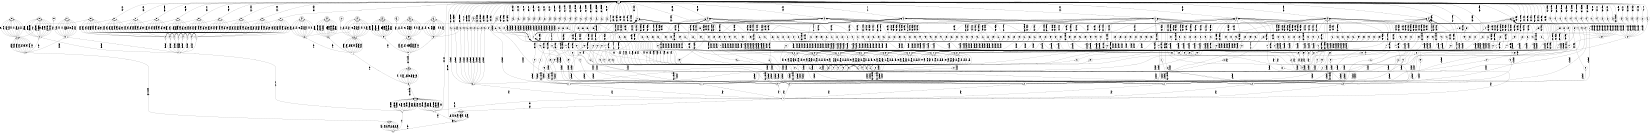digraph FST {
rankdir = LR;
size = "8.5,11";
label = "";
center = 1;
orientation = Landscape;
ranksep = "0.4";
nodesep = "0.25";
0 [label = "0", shape = circle, style = bold, fontsize = 14]
	0 -> 1 [label = "1:<eps>", fontsize = 14];
	0 -> 2 [label = "2:two", fontsize = 14];
	0 -> 2 [label = "3:three", fontsize = 14];
	0 -> 2 [label = "4:four", fontsize = 14];
	0 -> 2 [label = "5:five", fontsize = 14];
	0 -> 2 [label = "6:six", fontsize = 14];
	0 -> 2 [label = "7:seven", fontsize = 14];
	0 -> 2 [label = "8:eight", fontsize = 14];
	0 -> 2 [label = "9:nine", fontsize = 14];
	0 -> 3 [label = "0:<eps>", fontsize = 14];
1 [label = "1", shape = circle, style = solid, fontsize = 14]
	1 -> 4 [label = "<eps>:one", fontsize = 14];
	1 -> 5 [label = "1:eleven", fontsize = 14];
	1 -> 5 [label = "2:twelve", fontsize = 14];
	1 -> 5 [label = "3:thirteen", fontsize = 14];
	1 -> 5 [label = "4:fourteen", fontsize = 14];
	1 -> 5 [label = "5:fifteen", fontsize = 14];
	1 -> 5 [label = "6:sixteen", fontsize = 14];
	1 -> 5 [label = "7:seventeen", fontsize = 14];
	1 -> 5 [label = "8:eighteen", fontsize = 14];
	1 -> 5 [label = "9:nineteen", fontsize = 14];
	1 -> 5 [label = "0:ten", fontsize = 14];
2 [label = "2", shape = circle, style = solid, fontsize = 14]
	2 -> 6 [label = "<eps>:hundred", fontsize = 14];
3 [label = "3", shape = circle, style = solid, fontsize = 14]
	3 -> 7 [label = "1:<eps>", fontsize = 14];
	3 -> 8 [label = "2:two", fontsize = 14];
	3 -> 8 [label = "3:three", fontsize = 14];
	3 -> 8 [label = "4:four", fontsize = 14];
	3 -> 8 [label = "5:five", fontsize = 14];
	3 -> 8 [label = "6:six", fontsize = 14];
	3 -> 8 [label = "7:seven", fontsize = 14];
	3 -> 8 [label = "8:eight", fontsize = 14];
	3 -> 8 [label = "9:nine", fontsize = 14];
	3 -> 3 [label = "0:<eps>", fontsize = 14];
	3 -> 9 [label = "<eps>:zero", fontsize = 14];
4 [label = "4", shape = circle, style = solid, fontsize = 14]
	4 -> 10 [label = "1:hundred", fontsize = 14];
	4 -> 11 [label = "2:hundred", fontsize = 14];
	4 -> 12 [label = "3:hundred", fontsize = 14];
	4 -> 13 [label = "4:hundred", fontsize = 14];
	4 -> 14 [label = "5:hundred", fontsize = 14];
	4 -> 15 [label = "6:hundred", fontsize = 14];
	4 -> 16 [label = "7:hundred", fontsize = 14];
	4 -> 17 [label = "8:hundred", fontsize = 14];
	4 -> 18 [label = "9:hundred", fontsize = 14];
	4 -> 19 [label = "0:hundred", fontsize = 14];
5 [label = "5", shape = doublecircle, style = solid, fontsize = 14]
	5 -> 20 [label = "<eps>:thousand", fontsize = 14];
6 [label = "6", shape = circle, style = solid, fontsize = 14]
	6 -> 10 [label = "1:<eps>", fontsize = 14];
	6 -> 21 [label = "2:twenty", fontsize = 14];
	6 -> 21 [label = "3:thirty", fontsize = 14];
	6 -> 21 [label = "4:forty", fontsize = 14];
	6 -> 21 [label = "5:fifty", fontsize = 14];
	6 -> 21 [label = "6:sixty", fontsize = 14];
	6 -> 21 [label = "7:seventy", fontsize = 14];
	6 -> 21 [label = "8:eighty", fontsize = 14];
	6 -> 21 [label = "9:ninety", fontsize = 14];
	6 -> 19 [label = "0:<eps>", fontsize = 14];
7 [label = "7", shape = circle, style = solid, fontsize = 14]
	7 -> 22 [label = "<eps>:one", fontsize = 14];
	7 -> 5 [label = "1:eleven", fontsize = 14];
	7 -> 5 [label = "2:twelve", fontsize = 14];
	7 -> 5 [label = "3:thirteen", fontsize = 14];
	7 -> 5 [label = "4:fourteen", fontsize = 14];
	7 -> 5 [label = "5:fifteen", fontsize = 14];
	7 -> 5 [label = "6:sixteen", fontsize = 14];
	7 -> 5 [label = "7:seventeen", fontsize = 14];
	7 -> 5 [label = "8:eighteen", fontsize = 14];
	7 -> 5 [label = "9:nineteen", fontsize = 14];
	7 -> 5 [label = "0:ten", fontsize = 14];
	7 -> 9 [label = "<eps>:one", fontsize = 14];
8 [label = "8", shape = doublecircle, style = solid, fontsize = 14]
	8 -> 22 [label = "<eps>:<eps>", fontsize = 14];
9 [label = "9", shape = doublecircle, style = solid, fontsize = 14]
10 [label = "10", shape = circle, style = solid, fontsize = 14]
	10 -> 23 [label = "1:eleven", fontsize = 14];
	10 -> 23 [label = "2:twelve", fontsize = 14];
	10 -> 23 [label = "3:thirteen", fontsize = 14];
	10 -> 23 [label = "4:fourteen", fontsize = 14];
	10 -> 23 [label = "5:fifteen", fontsize = 14];
	10 -> 23 [label = "6:sixteen", fontsize = 14];
	10 -> 23 [label = "7:seventeen", fontsize = 14];
	10 -> 23 [label = "8:eighteen", fontsize = 14];
	10 -> 23 [label = "9:nineteen", fontsize = 14];
	10 -> 23 [label = "0:ten", fontsize = 14];
11 [label = "11", shape = circle, style = solid, fontsize = 14]
	11 -> 24 [label = "1:twenty", fontsize = 14];
	11 -> 25 [label = "2:twenty", fontsize = 14];
	11 -> 26 [label = "3:twenty", fontsize = 14];
	11 -> 27 [label = "4:twenty", fontsize = 14];
	11 -> 28 [label = "5:twenty", fontsize = 14];
	11 -> 29 [label = "6:twenty", fontsize = 14];
	11 -> 30 [label = "7:twenty", fontsize = 14];
	11 -> 31 [label = "8:twenty", fontsize = 14];
	11 -> 32 [label = "9:twenty", fontsize = 14];
	11 -> 33 [label = "0:twenty", fontsize = 14];
12 [label = "12", shape = circle, style = solid, fontsize = 14]
	12 -> 24 [label = "1:thirty", fontsize = 14];
	12 -> 25 [label = "2:thirty", fontsize = 14];
	12 -> 26 [label = "3:thirty", fontsize = 14];
	12 -> 27 [label = "4:thirty", fontsize = 14];
	12 -> 28 [label = "5:thirty", fontsize = 14];
	12 -> 29 [label = "6:thirty", fontsize = 14];
	12 -> 30 [label = "7:thirty", fontsize = 14];
	12 -> 31 [label = "8:thirty", fontsize = 14];
	12 -> 32 [label = "9:thirty", fontsize = 14];
	12 -> 33 [label = "0:thirty", fontsize = 14];
13 [label = "13", shape = circle, style = solid, fontsize = 14]
	13 -> 24 [label = "1:forty", fontsize = 14];
	13 -> 25 [label = "2:forty", fontsize = 14];
	13 -> 26 [label = "3:forty", fontsize = 14];
	13 -> 27 [label = "4:forty", fontsize = 14];
	13 -> 28 [label = "5:forty", fontsize = 14];
	13 -> 29 [label = "6:forty", fontsize = 14];
	13 -> 30 [label = "7:forty", fontsize = 14];
	13 -> 31 [label = "8:forty", fontsize = 14];
	13 -> 32 [label = "9:forty", fontsize = 14];
	13 -> 33 [label = "0:forty", fontsize = 14];
14 [label = "14", shape = circle, style = solid, fontsize = 14]
	14 -> 24 [label = "1:fifty", fontsize = 14];
	14 -> 25 [label = "2:fifty", fontsize = 14];
	14 -> 26 [label = "3:fifty", fontsize = 14];
	14 -> 27 [label = "4:fifty", fontsize = 14];
	14 -> 28 [label = "5:fifty", fontsize = 14];
	14 -> 29 [label = "6:fifty", fontsize = 14];
	14 -> 30 [label = "7:fifty", fontsize = 14];
	14 -> 31 [label = "8:fifty", fontsize = 14];
	14 -> 32 [label = "9:fifty", fontsize = 14];
	14 -> 33 [label = "0:fifty", fontsize = 14];
15 [label = "15", shape = circle, style = solid, fontsize = 14]
	15 -> 24 [label = "1:sixty", fontsize = 14];
	15 -> 25 [label = "2:sixty", fontsize = 14];
	15 -> 26 [label = "3:sixty", fontsize = 14];
	15 -> 27 [label = "4:sixty", fontsize = 14];
	15 -> 28 [label = "5:sixty", fontsize = 14];
	15 -> 29 [label = "6:sixty", fontsize = 14];
	15 -> 30 [label = "7:sixty", fontsize = 14];
	15 -> 31 [label = "8:sixty", fontsize = 14];
	15 -> 32 [label = "9:sixty", fontsize = 14];
	15 -> 33 [label = "0:sixty", fontsize = 14];
16 [label = "16", shape = circle, style = solid, fontsize = 14]
	16 -> 24 [label = "1:seventy", fontsize = 14];
	16 -> 25 [label = "2:seventy", fontsize = 14];
	16 -> 26 [label = "3:seventy", fontsize = 14];
	16 -> 27 [label = "4:seventy", fontsize = 14];
	16 -> 28 [label = "5:seventy", fontsize = 14];
	16 -> 29 [label = "6:seventy", fontsize = 14];
	16 -> 30 [label = "7:seventy", fontsize = 14];
	16 -> 31 [label = "8:seventy", fontsize = 14];
	16 -> 32 [label = "9:seventy", fontsize = 14];
	16 -> 33 [label = "0:seventy", fontsize = 14];
17 [label = "17", shape = circle, style = solid, fontsize = 14]
	17 -> 24 [label = "1:eighty", fontsize = 14];
	17 -> 25 [label = "2:eighty", fontsize = 14];
	17 -> 26 [label = "3:eighty", fontsize = 14];
	17 -> 27 [label = "4:eighty", fontsize = 14];
	17 -> 28 [label = "5:eighty", fontsize = 14];
	17 -> 29 [label = "6:eighty", fontsize = 14];
	17 -> 30 [label = "7:eighty", fontsize = 14];
	17 -> 31 [label = "8:eighty", fontsize = 14];
	17 -> 32 [label = "9:eighty", fontsize = 14];
	17 -> 33 [label = "0:eighty", fontsize = 14];
18 [label = "18", shape = circle, style = solid, fontsize = 14]
	18 -> 24 [label = "1:ninety", fontsize = 14];
	18 -> 25 [label = "2:ninety", fontsize = 14];
	18 -> 26 [label = "3:ninety", fontsize = 14];
	18 -> 27 [label = "4:ninety", fontsize = 14];
	18 -> 28 [label = "5:ninety", fontsize = 14];
	18 -> 29 [label = "6:ninety", fontsize = 14];
	18 -> 30 [label = "7:ninety", fontsize = 14];
	18 -> 31 [label = "8:ninety", fontsize = 14];
	18 -> 32 [label = "9:ninety", fontsize = 14];
	18 -> 33 [label = "0:ninety", fontsize = 14];
19 [label = "19", shape = circle, style = solid, fontsize = 14]
	19 -> 34 [label = "1:one", fontsize = 14];
	19 -> 34 [label = "2:two", fontsize = 14];
	19 -> 34 [label = "3:three", fontsize = 14];
	19 -> 34 [label = "4:four", fontsize = 14];
	19 -> 34 [label = "5:five", fontsize = 14];
	19 -> 34 [label = "6:six", fontsize = 14];
	19 -> 34 [label = "7:seven", fontsize = 14];
	19 -> 34 [label = "8:eight", fontsize = 14];
	19 -> 34 [label = "9:nine", fontsize = 14];
	19 -> 35 [label = "0:<eps>", fontsize = 14];
20 [label = "20", shape = circle, style = solid, fontsize = 14]
	20 -> 36 [label = "1:one", fontsize = 14];
	20 -> 36 [label = "2:two", fontsize = 14];
	20 -> 36 [label = "3:three", fontsize = 14];
	20 -> 36 [label = "4:four", fontsize = 14];
	20 -> 36 [label = "5:five", fontsize = 14];
	20 -> 36 [label = "6:six", fontsize = 14];
	20 -> 36 [label = "7:seven", fontsize = 14];
	20 -> 36 [label = "8:eight", fontsize = 14];
	20 -> 36 [label = "9:nine", fontsize = 14];
	20 -> 37 [label = "0:<eps>", fontsize = 14];
21 [label = "21", shape = circle, style = solid, fontsize = 14]
	21 -> 38 [label = "1:one", fontsize = 14];
	21 -> 38 [label = "2:two", fontsize = 14];
	21 -> 38 [label = "3:three", fontsize = 14];
	21 -> 38 [label = "4:four", fontsize = 14];
	21 -> 38 [label = "5:five", fontsize = 14];
	21 -> 38 [label = "6:six", fontsize = 14];
	21 -> 38 [label = "7:seven", fontsize = 14];
	21 -> 38 [label = "8:eight", fontsize = 14];
	21 -> 38 [label = "9:nine", fontsize = 14];
	21 -> 33 [label = "0:<eps>", fontsize = 14];
22 [label = "22", shape = circle, style = solid, fontsize = 14]
	22 -> 39 [label = "1:<eps>", fontsize = 14];
	22 -> 40 [label = "2:<eps>", fontsize = 14];
	22 -> 41 [label = "3:<eps>", fontsize = 14];
	22 -> 42 [label = "4:<eps>", fontsize = 14];
	22 -> 43 [label = "5:<eps>", fontsize = 14];
	22 -> 44 [label = "6:<eps>", fontsize = 14];
	22 -> 45 [label = "7:<eps>", fontsize = 14];
	22 -> 46 [label = "8:<eps>", fontsize = 14];
	22 -> 47 [label = "9:<eps>", fontsize = 14];
	22 -> 48 [label = "0:<eps>", fontsize = 14];
23 [label = "23", shape = doublecircle, style = solid, fontsize = 14]
24 [label = "24", shape = circle, style = solid, fontsize = 14]
	24 -> 9 [label = "<eps>:one", fontsize = 14];
25 [label = "25", shape = circle, style = solid, fontsize = 14]
	25 -> 9 [label = "<eps>:two", fontsize = 14];
26 [label = "26", shape = circle, style = solid, fontsize = 14]
	26 -> 9 [label = "<eps>:three", fontsize = 14];
27 [label = "27", shape = circle, style = solid, fontsize = 14]
	27 -> 9 [label = "<eps>:four", fontsize = 14];
28 [label = "28", shape = circle, style = solid, fontsize = 14]
	28 -> 9 [label = "<eps>:five", fontsize = 14];
29 [label = "29", shape = circle, style = solid, fontsize = 14]
	29 -> 9 [label = "<eps>:six", fontsize = 14];
30 [label = "30", shape = circle, style = solid, fontsize = 14]
	30 -> 9 [label = "<eps>:seven", fontsize = 14];
31 [label = "31", shape = circle, style = solid, fontsize = 14]
	31 -> 9 [label = "<eps>:eight", fontsize = 14];
32 [label = "32", shape = circle, style = solid, fontsize = 14]
	32 -> 9 [label = "<eps>:nine", fontsize = 14];
33 [label = "33", shape = doublecircle, style = solid, fontsize = 14]
34 [label = "34", shape = doublecircle, style = solid, fontsize = 14]
35 [label = "35", shape = doublecircle, style = solid, fontsize = 14]
36 [label = "36", shape = circle, style = solid, fontsize = 14]
	36 -> 49 [label = "<eps>:hundred", fontsize = 14];
37 [label = "37", shape = circle, style = solid, fontsize = 14]
	37 -> 50 [label = "1:<eps>", fontsize = 14];
	37 -> 51 [label = "2:twenty", fontsize = 14];
	37 -> 51 [label = "3:thirty", fontsize = 14];
	37 -> 51 [label = "4:forty", fontsize = 14];
	37 -> 51 [label = "5:fifty", fontsize = 14];
	37 -> 51 [label = "6:sixty", fontsize = 14];
	37 -> 51 [label = "7:seventy", fontsize = 14];
	37 -> 51 [label = "8:eighty", fontsize = 14];
	37 -> 51 [label = "9:ninety", fontsize = 14];
	37 -> 52 [label = "0:<eps>", fontsize = 14];
38 [label = "38", shape = doublecircle, style = solid, fontsize = 14]
39 [label = "39", shape = circle, style = solid, fontsize = 14]
	39 -> 53 [label = "<eps>:thousand", fontsize = 14];
	39 -> 54 [label = "1:hundred", fontsize = 14];
	39 -> 55 [label = "2:hundred", fontsize = 14];
	39 -> 56 [label = "3:hundred", fontsize = 14];
	39 -> 57 [label = "4:hundred", fontsize = 14];
	39 -> 58 [label = "5:hundred", fontsize = 14];
	39 -> 59 [label = "6:hundred", fontsize = 14];
	39 -> 60 [label = "7:hundred", fontsize = 14];
	39 -> 61 [label = "8:hundred", fontsize = 14];
	39 -> 62 [label = "9:hundred", fontsize = 14];
	39 -> 63 [label = "0:hundred", fontsize = 14];
40 [label = "40", shape = circle, style = solid, fontsize = 14]
	40 -> 64 [label = "<eps>:thousand", fontsize = 14];
	40 -> 65 [label = "1:hundred", fontsize = 14];
	40 -> 66 [label = "2:hundred", fontsize = 14];
	40 -> 67 [label = "3:hundred", fontsize = 14];
	40 -> 68 [label = "4:hundred", fontsize = 14];
	40 -> 69 [label = "5:hundred", fontsize = 14];
	40 -> 70 [label = "6:hundred", fontsize = 14];
	40 -> 71 [label = "7:hundred", fontsize = 14];
	40 -> 72 [label = "8:hundred", fontsize = 14];
	40 -> 73 [label = "9:hundred", fontsize = 14];
	40 -> 74 [label = "0:hundred", fontsize = 14];
41 [label = "41", shape = circle, style = solid, fontsize = 14]
	41 -> 75 [label = "<eps>:thousand", fontsize = 14];
	41 -> 76 [label = "1:hundred", fontsize = 14];
	41 -> 77 [label = "2:hundred", fontsize = 14];
	41 -> 78 [label = "3:hundred", fontsize = 14];
	41 -> 79 [label = "4:hundred", fontsize = 14];
	41 -> 80 [label = "5:hundred", fontsize = 14];
	41 -> 81 [label = "6:hundred", fontsize = 14];
	41 -> 82 [label = "7:hundred", fontsize = 14];
	41 -> 83 [label = "8:hundred", fontsize = 14];
	41 -> 84 [label = "9:hundred", fontsize = 14];
	41 -> 85 [label = "0:hundred", fontsize = 14];
42 [label = "42", shape = circle, style = solid, fontsize = 14]
	42 -> 86 [label = "<eps>:thousand", fontsize = 14];
	42 -> 87 [label = "1:hundred", fontsize = 14];
	42 -> 88 [label = "2:hundred", fontsize = 14];
	42 -> 89 [label = "3:hundred", fontsize = 14];
	42 -> 90 [label = "4:hundred", fontsize = 14];
	42 -> 91 [label = "5:hundred", fontsize = 14];
	42 -> 92 [label = "6:hundred", fontsize = 14];
	42 -> 93 [label = "7:hundred", fontsize = 14];
	42 -> 94 [label = "8:hundred", fontsize = 14];
	42 -> 95 [label = "9:hundred", fontsize = 14];
	42 -> 96 [label = "0:hundred", fontsize = 14];
43 [label = "43", shape = circle, style = solid, fontsize = 14]
	43 -> 97 [label = "<eps>:thousand", fontsize = 14];
	43 -> 98 [label = "1:hundred", fontsize = 14];
	43 -> 99 [label = "2:hundred", fontsize = 14];
	43 -> 100 [label = "3:hundred", fontsize = 14];
	43 -> 101 [label = "4:hundred", fontsize = 14];
	43 -> 102 [label = "5:hundred", fontsize = 14];
	43 -> 103 [label = "6:hundred", fontsize = 14];
	43 -> 104 [label = "7:hundred", fontsize = 14];
	43 -> 105 [label = "8:hundred", fontsize = 14];
	43 -> 106 [label = "9:hundred", fontsize = 14];
	43 -> 107 [label = "0:hundred", fontsize = 14];
44 [label = "44", shape = circle, style = solid, fontsize = 14]
	44 -> 108 [label = "<eps>:thousand", fontsize = 14];
	44 -> 109 [label = "1:hundred", fontsize = 14];
	44 -> 110 [label = "2:hundred", fontsize = 14];
	44 -> 111 [label = "3:hundred", fontsize = 14];
	44 -> 112 [label = "4:hundred", fontsize = 14];
	44 -> 113 [label = "5:hundred", fontsize = 14];
	44 -> 114 [label = "6:hundred", fontsize = 14];
	44 -> 115 [label = "7:hundred", fontsize = 14];
	44 -> 116 [label = "8:hundred", fontsize = 14];
	44 -> 117 [label = "9:hundred", fontsize = 14];
	44 -> 118 [label = "0:hundred", fontsize = 14];
45 [label = "45", shape = circle, style = solid, fontsize = 14]
	45 -> 119 [label = "<eps>:thousand", fontsize = 14];
	45 -> 120 [label = "1:hundred", fontsize = 14];
	45 -> 121 [label = "2:hundred", fontsize = 14];
	45 -> 122 [label = "3:hundred", fontsize = 14];
	45 -> 123 [label = "4:hundred", fontsize = 14];
	45 -> 124 [label = "5:hundred", fontsize = 14];
	45 -> 125 [label = "6:hundred", fontsize = 14];
	45 -> 126 [label = "7:hundred", fontsize = 14];
	45 -> 127 [label = "8:hundred", fontsize = 14];
	45 -> 128 [label = "9:hundred", fontsize = 14];
	45 -> 129 [label = "0:hundred", fontsize = 14];
46 [label = "46", shape = circle, style = solid, fontsize = 14]
	46 -> 130 [label = "<eps>:thousand", fontsize = 14];
	46 -> 131 [label = "1:hundred", fontsize = 14];
	46 -> 132 [label = "2:hundred", fontsize = 14];
	46 -> 133 [label = "3:hundred", fontsize = 14];
	46 -> 134 [label = "4:hundred", fontsize = 14];
	46 -> 135 [label = "5:hundred", fontsize = 14];
	46 -> 136 [label = "6:hundred", fontsize = 14];
	46 -> 137 [label = "7:hundred", fontsize = 14];
	46 -> 138 [label = "8:hundred", fontsize = 14];
	46 -> 139 [label = "9:hundred", fontsize = 14];
	46 -> 140 [label = "0:hundred", fontsize = 14];
47 [label = "47", shape = circle, style = solid, fontsize = 14]
	47 -> 141 [label = "<eps>:thousand", fontsize = 14];
	47 -> 142 [label = "1:hundred", fontsize = 14];
	47 -> 143 [label = "2:hundred", fontsize = 14];
	47 -> 144 [label = "3:hundred", fontsize = 14];
	47 -> 145 [label = "4:hundred", fontsize = 14];
	47 -> 146 [label = "5:hundred", fontsize = 14];
	47 -> 147 [label = "6:hundred", fontsize = 14];
	47 -> 148 [label = "7:hundred", fontsize = 14];
	47 -> 149 [label = "8:hundred", fontsize = 14];
	47 -> 150 [label = "9:hundred", fontsize = 14];
	47 -> 151 [label = "0:hundred", fontsize = 14];
48 [label = "48", shape = circle, style = solid, fontsize = 14]
	48 -> 152 [label = "1:<eps>", fontsize = 14];
	48 -> 153 [label = "2:<eps>", fontsize = 14];
	48 -> 154 [label = "3:<eps>", fontsize = 14];
	48 -> 155 [label = "4:<eps>", fontsize = 14];
	48 -> 156 [label = "5:<eps>", fontsize = 14];
	48 -> 157 [label = "6:<eps>", fontsize = 14];
	48 -> 158 [label = "7:<eps>", fontsize = 14];
	48 -> 159 [label = "8:<eps>", fontsize = 14];
	48 -> 160 [label = "9:<eps>", fontsize = 14];
	48 -> 161 [label = "0:<eps>", fontsize = 14];
49 [label = "49", shape = circle, style = solid, fontsize = 14]
	49 -> 162 [label = "1:<eps>", fontsize = 14];
	49 -> 163 [label = "2:twenty", fontsize = 14];
	49 -> 163 [label = "3:thirty", fontsize = 14];
	49 -> 163 [label = "4:forty", fontsize = 14];
	49 -> 163 [label = "5:fifty", fontsize = 14];
	49 -> 163 [label = "6:sixty", fontsize = 14];
	49 -> 163 [label = "7:seventy", fontsize = 14];
	49 -> 163 [label = "8:eighty", fontsize = 14];
	49 -> 163 [label = "9:ninety", fontsize = 14];
	49 -> 164 [label = "0:<eps>", fontsize = 14];
50 [label = "50", shape = circle, style = solid, fontsize = 14]
	50 -> 165 [label = "1:eleven", fontsize = 14];
	50 -> 165 [label = "2:twelve", fontsize = 14];
	50 -> 165 [label = "3:thirteen", fontsize = 14];
	50 -> 165 [label = "4:fourteen", fontsize = 14];
	50 -> 165 [label = "5:fifteen", fontsize = 14];
	50 -> 165 [label = "6:sixteen", fontsize = 14];
	50 -> 165 [label = "7:seventeen", fontsize = 14];
	50 -> 165 [label = "8:eighteen", fontsize = 14];
	50 -> 165 [label = "9:nineteen", fontsize = 14];
	50 -> 165 [label = "0:ten", fontsize = 14];
51 [label = "51", shape = circle, style = solid, fontsize = 14]
	51 -> 166 [label = "1:one", fontsize = 14];
	51 -> 166 [label = "2:two", fontsize = 14];
	51 -> 166 [label = "3:three", fontsize = 14];
	51 -> 166 [label = "4:four", fontsize = 14];
	51 -> 166 [label = "5:five", fontsize = 14];
	51 -> 166 [label = "6:six", fontsize = 14];
	51 -> 166 [label = "7:seven", fontsize = 14];
	51 -> 166 [label = "8:eight", fontsize = 14];
	51 -> 166 [label = "9:nine", fontsize = 14];
	51 -> 167 [label = "0:<eps>", fontsize = 14];
52 [label = "52", shape = circle, style = solid, fontsize = 14]
	52 -> 168 [label = "1:one", fontsize = 14];
	52 -> 168 [label = "2:two", fontsize = 14];
	52 -> 168 [label = "3:three", fontsize = 14];
	52 -> 168 [label = "4:four", fontsize = 14];
	52 -> 168 [label = "5:five", fontsize = 14];
	52 -> 168 [label = "6:six", fontsize = 14];
	52 -> 168 [label = "7:seven", fontsize = 14];
	52 -> 168 [label = "8:eight", fontsize = 14];
	52 -> 168 [label = "9:nine", fontsize = 14];
	52 -> 169 [label = "0:<eps>", fontsize = 14];
53 [label = "53", shape = circle, style = solid, fontsize = 14]
	53 -> 170 [label = "1:one", fontsize = 14];
	53 -> 171 [label = "2:one", fontsize = 14];
	53 -> 172 [label = "3:one", fontsize = 14];
	53 -> 173 [label = "4:one", fontsize = 14];
	53 -> 174 [label = "5:one", fontsize = 14];
	53 -> 175 [label = "6:one", fontsize = 14];
	53 -> 176 [label = "7:one", fontsize = 14];
	53 -> 177 [label = "8:one", fontsize = 14];
	53 -> 178 [label = "9:one", fontsize = 14];
	53 -> 179 [label = "0:one", fontsize = 14];
54 [label = "54", shape = circle, style = solid, fontsize = 14]
	54 -> 9 [label = "<eps>:eleven", fontsize = 14];
55 [label = "55", shape = circle, style = solid, fontsize = 14]
	55 -> 9 [label = "<eps>:twelve", fontsize = 14];
56 [label = "56", shape = circle, style = solid, fontsize = 14]
	56 -> 9 [label = "<eps>:thirteen", fontsize = 14];
57 [label = "57", shape = circle, style = solid, fontsize = 14]
	57 -> 9 [label = "<eps>:fourteen", fontsize = 14];
58 [label = "58", shape = circle, style = solid, fontsize = 14]
	58 -> 9 [label = "<eps>:fifteen", fontsize = 14];
59 [label = "59", shape = circle, style = solid, fontsize = 14]
	59 -> 9 [label = "<eps>:sixteen", fontsize = 14];
60 [label = "60", shape = circle, style = solid, fontsize = 14]
	60 -> 9 [label = "<eps>:seventeen", fontsize = 14];
61 [label = "61", shape = circle, style = solid, fontsize = 14]
	61 -> 9 [label = "<eps>:eighteen", fontsize = 14];
62 [label = "62", shape = circle, style = solid, fontsize = 14]
	62 -> 9 [label = "<eps>:nineteen", fontsize = 14];
63 [label = "63", shape = circle, style = solid, fontsize = 14]
	63 -> 9 [label = "<eps>:ten", fontsize = 14];
64 [label = "64", shape = circle, style = solid, fontsize = 14]
	64 -> 170 [label = "1:two", fontsize = 14];
	64 -> 171 [label = "2:two", fontsize = 14];
	64 -> 172 [label = "3:two", fontsize = 14];
	64 -> 173 [label = "4:two", fontsize = 14];
	64 -> 174 [label = "5:two", fontsize = 14];
	64 -> 175 [label = "6:two", fontsize = 14];
	64 -> 176 [label = "7:two", fontsize = 14];
	64 -> 177 [label = "8:two", fontsize = 14];
	64 -> 178 [label = "9:two", fontsize = 14];
	64 -> 179 [label = "0:two", fontsize = 14];
65 [label = "65", shape = circle, style = solid, fontsize = 14]
	65 -> 180 [label = "<eps>:twenty", fontsize = 14];
66 [label = "66", shape = circle, style = solid, fontsize = 14]
	66 -> 181 [label = "<eps>:twenty", fontsize = 14];
67 [label = "67", shape = circle, style = solid, fontsize = 14]
	67 -> 182 [label = "<eps>:twenty", fontsize = 14];
68 [label = "68", shape = circle, style = solid, fontsize = 14]
	68 -> 183 [label = "<eps>:twenty", fontsize = 14];
69 [label = "69", shape = circle, style = solid, fontsize = 14]
	69 -> 184 [label = "<eps>:twenty", fontsize = 14];
70 [label = "70", shape = circle, style = solid, fontsize = 14]
	70 -> 185 [label = "<eps>:twenty", fontsize = 14];
71 [label = "71", shape = circle, style = solid, fontsize = 14]
	71 -> 186 [label = "<eps>:twenty", fontsize = 14];
72 [label = "72", shape = circle, style = solid, fontsize = 14]
	72 -> 187 [label = "<eps>:twenty", fontsize = 14];
73 [label = "73", shape = circle, style = solid, fontsize = 14]
	73 -> 188 [label = "<eps>:twenty", fontsize = 14];
74 [label = "74", shape = circle, style = solid, fontsize = 14]
	74 -> 9 [label = "<eps>:twenty", fontsize = 14];
75 [label = "75", shape = circle, style = solid, fontsize = 14]
	75 -> 170 [label = "1:three", fontsize = 14];
	75 -> 171 [label = "2:three", fontsize = 14];
	75 -> 172 [label = "3:three", fontsize = 14];
	75 -> 173 [label = "4:three", fontsize = 14];
	75 -> 174 [label = "5:three", fontsize = 14];
	75 -> 175 [label = "6:three", fontsize = 14];
	75 -> 176 [label = "7:three", fontsize = 14];
	75 -> 177 [label = "8:three", fontsize = 14];
	75 -> 178 [label = "9:three", fontsize = 14];
	75 -> 179 [label = "0:three", fontsize = 14];
76 [label = "76", shape = circle, style = solid, fontsize = 14]
	76 -> 180 [label = "<eps>:thirty", fontsize = 14];
77 [label = "77", shape = circle, style = solid, fontsize = 14]
	77 -> 181 [label = "<eps>:thirty", fontsize = 14];
78 [label = "78", shape = circle, style = solid, fontsize = 14]
	78 -> 182 [label = "<eps>:thirty", fontsize = 14];
79 [label = "79", shape = circle, style = solid, fontsize = 14]
	79 -> 183 [label = "<eps>:thirty", fontsize = 14];
80 [label = "80", shape = circle, style = solid, fontsize = 14]
	80 -> 184 [label = "<eps>:thirty", fontsize = 14];
81 [label = "81", shape = circle, style = solid, fontsize = 14]
	81 -> 185 [label = "<eps>:thirty", fontsize = 14];
82 [label = "82", shape = circle, style = solid, fontsize = 14]
	82 -> 186 [label = "<eps>:thirty", fontsize = 14];
83 [label = "83", shape = circle, style = solid, fontsize = 14]
	83 -> 187 [label = "<eps>:thirty", fontsize = 14];
84 [label = "84", shape = circle, style = solid, fontsize = 14]
	84 -> 188 [label = "<eps>:thirty", fontsize = 14];
85 [label = "85", shape = circle, style = solid, fontsize = 14]
	85 -> 9 [label = "<eps>:thirty", fontsize = 14];
86 [label = "86", shape = circle, style = solid, fontsize = 14]
	86 -> 170 [label = "1:four", fontsize = 14];
	86 -> 171 [label = "2:four", fontsize = 14];
	86 -> 172 [label = "3:four", fontsize = 14];
	86 -> 173 [label = "4:four", fontsize = 14];
	86 -> 174 [label = "5:four", fontsize = 14];
	86 -> 175 [label = "6:four", fontsize = 14];
	86 -> 176 [label = "7:four", fontsize = 14];
	86 -> 177 [label = "8:four", fontsize = 14];
	86 -> 178 [label = "9:four", fontsize = 14];
	86 -> 179 [label = "0:four", fontsize = 14];
87 [label = "87", shape = circle, style = solid, fontsize = 14]
	87 -> 180 [label = "<eps>:forty", fontsize = 14];
88 [label = "88", shape = circle, style = solid, fontsize = 14]
	88 -> 181 [label = "<eps>:forty", fontsize = 14];
89 [label = "89", shape = circle, style = solid, fontsize = 14]
	89 -> 182 [label = "<eps>:forty", fontsize = 14];
90 [label = "90", shape = circle, style = solid, fontsize = 14]
	90 -> 183 [label = "<eps>:forty", fontsize = 14];
91 [label = "91", shape = circle, style = solid, fontsize = 14]
	91 -> 184 [label = "<eps>:forty", fontsize = 14];
92 [label = "92", shape = circle, style = solid, fontsize = 14]
	92 -> 185 [label = "<eps>:forty", fontsize = 14];
93 [label = "93", shape = circle, style = solid, fontsize = 14]
	93 -> 186 [label = "<eps>:forty", fontsize = 14];
94 [label = "94", shape = circle, style = solid, fontsize = 14]
	94 -> 187 [label = "<eps>:forty", fontsize = 14];
95 [label = "95", shape = circle, style = solid, fontsize = 14]
	95 -> 188 [label = "<eps>:forty", fontsize = 14];
96 [label = "96", shape = circle, style = solid, fontsize = 14]
	96 -> 9 [label = "<eps>:forty", fontsize = 14];
97 [label = "97", shape = circle, style = solid, fontsize = 14]
	97 -> 170 [label = "1:five", fontsize = 14];
	97 -> 171 [label = "2:five", fontsize = 14];
	97 -> 172 [label = "3:five", fontsize = 14];
	97 -> 173 [label = "4:five", fontsize = 14];
	97 -> 174 [label = "5:five", fontsize = 14];
	97 -> 175 [label = "6:five", fontsize = 14];
	97 -> 176 [label = "7:five", fontsize = 14];
	97 -> 177 [label = "8:five", fontsize = 14];
	97 -> 178 [label = "9:five", fontsize = 14];
	97 -> 179 [label = "0:five", fontsize = 14];
98 [label = "98", shape = circle, style = solid, fontsize = 14]
	98 -> 180 [label = "<eps>:fifty", fontsize = 14];
99 [label = "99", shape = circle, style = solid, fontsize = 14]
	99 -> 181 [label = "<eps>:fifty", fontsize = 14];
100 [label = "100", shape = circle, style = solid, fontsize = 14]
	100 -> 182 [label = "<eps>:fifty", fontsize = 14];
101 [label = "101", shape = circle, style = solid, fontsize = 14]
	101 -> 183 [label = "<eps>:fifty", fontsize = 14];
102 [label = "102", shape = circle, style = solid, fontsize = 14]
	102 -> 184 [label = "<eps>:fifty", fontsize = 14];
103 [label = "103", shape = circle, style = solid, fontsize = 14]
	103 -> 185 [label = "<eps>:fifty", fontsize = 14];
104 [label = "104", shape = circle, style = solid, fontsize = 14]
	104 -> 186 [label = "<eps>:fifty", fontsize = 14];
105 [label = "105", shape = circle, style = solid, fontsize = 14]
	105 -> 187 [label = "<eps>:fifty", fontsize = 14];
106 [label = "106", shape = circle, style = solid, fontsize = 14]
	106 -> 188 [label = "<eps>:fifty", fontsize = 14];
107 [label = "107", shape = circle, style = solid, fontsize = 14]
	107 -> 9 [label = "<eps>:fifty", fontsize = 14];
108 [label = "108", shape = circle, style = solid, fontsize = 14]
	108 -> 170 [label = "1:six", fontsize = 14];
	108 -> 171 [label = "2:six", fontsize = 14];
	108 -> 172 [label = "3:six", fontsize = 14];
	108 -> 173 [label = "4:six", fontsize = 14];
	108 -> 174 [label = "5:six", fontsize = 14];
	108 -> 175 [label = "6:six", fontsize = 14];
	108 -> 176 [label = "7:six", fontsize = 14];
	108 -> 177 [label = "8:six", fontsize = 14];
	108 -> 178 [label = "9:six", fontsize = 14];
	108 -> 179 [label = "0:six", fontsize = 14];
109 [label = "109", shape = circle, style = solid, fontsize = 14]
	109 -> 180 [label = "<eps>:sixty", fontsize = 14];
110 [label = "110", shape = circle, style = solid, fontsize = 14]
	110 -> 181 [label = "<eps>:sixty", fontsize = 14];
111 [label = "111", shape = circle, style = solid, fontsize = 14]
	111 -> 182 [label = "<eps>:sixty", fontsize = 14];
112 [label = "112", shape = circle, style = solid, fontsize = 14]
	112 -> 183 [label = "<eps>:sixty", fontsize = 14];
113 [label = "113", shape = circle, style = solid, fontsize = 14]
	113 -> 184 [label = "<eps>:sixty", fontsize = 14];
114 [label = "114", shape = circle, style = solid, fontsize = 14]
	114 -> 185 [label = "<eps>:sixty", fontsize = 14];
115 [label = "115", shape = circle, style = solid, fontsize = 14]
	115 -> 186 [label = "<eps>:sixty", fontsize = 14];
116 [label = "116", shape = circle, style = solid, fontsize = 14]
	116 -> 187 [label = "<eps>:sixty", fontsize = 14];
117 [label = "117", shape = circle, style = solid, fontsize = 14]
	117 -> 188 [label = "<eps>:sixty", fontsize = 14];
118 [label = "118", shape = circle, style = solid, fontsize = 14]
	118 -> 9 [label = "<eps>:sixty", fontsize = 14];
119 [label = "119", shape = circle, style = solid, fontsize = 14]
	119 -> 170 [label = "1:seven", fontsize = 14];
	119 -> 171 [label = "2:seven", fontsize = 14];
	119 -> 172 [label = "3:seven", fontsize = 14];
	119 -> 173 [label = "4:seven", fontsize = 14];
	119 -> 174 [label = "5:seven", fontsize = 14];
	119 -> 175 [label = "6:seven", fontsize = 14];
	119 -> 176 [label = "7:seven", fontsize = 14];
	119 -> 177 [label = "8:seven", fontsize = 14];
	119 -> 178 [label = "9:seven", fontsize = 14];
	119 -> 179 [label = "0:seven", fontsize = 14];
120 [label = "120", shape = circle, style = solid, fontsize = 14]
	120 -> 180 [label = "<eps>:seventy", fontsize = 14];
121 [label = "121", shape = circle, style = solid, fontsize = 14]
	121 -> 181 [label = "<eps>:seventy", fontsize = 14];
122 [label = "122", shape = circle, style = solid, fontsize = 14]
	122 -> 182 [label = "<eps>:seventy", fontsize = 14];
123 [label = "123", shape = circle, style = solid, fontsize = 14]
	123 -> 183 [label = "<eps>:seventy", fontsize = 14];
124 [label = "124", shape = circle, style = solid, fontsize = 14]
	124 -> 184 [label = "<eps>:seventy", fontsize = 14];
125 [label = "125", shape = circle, style = solid, fontsize = 14]
	125 -> 185 [label = "<eps>:seventy", fontsize = 14];
126 [label = "126", shape = circle, style = solid, fontsize = 14]
	126 -> 186 [label = "<eps>:seventy", fontsize = 14];
127 [label = "127", shape = circle, style = solid, fontsize = 14]
	127 -> 187 [label = "<eps>:seventy", fontsize = 14];
128 [label = "128", shape = circle, style = solid, fontsize = 14]
	128 -> 188 [label = "<eps>:seventy", fontsize = 14];
129 [label = "129", shape = circle, style = solid, fontsize = 14]
	129 -> 9 [label = "<eps>:seventy", fontsize = 14];
130 [label = "130", shape = circle, style = solid, fontsize = 14]
	130 -> 170 [label = "1:eight", fontsize = 14];
	130 -> 171 [label = "2:eight", fontsize = 14];
	130 -> 172 [label = "3:eight", fontsize = 14];
	130 -> 173 [label = "4:eight", fontsize = 14];
	130 -> 174 [label = "5:eight", fontsize = 14];
	130 -> 175 [label = "6:eight", fontsize = 14];
	130 -> 176 [label = "7:eight", fontsize = 14];
	130 -> 177 [label = "8:eight", fontsize = 14];
	130 -> 178 [label = "9:eight", fontsize = 14];
	130 -> 179 [label = "0:eight", fontsize = 14];
131 [label = "131", shape = circle, style = solid, fontsize = 14]
	131 -> 180 [label = "<eps>:eighty", fontsize = 14];
132 [label = "132", shape = circle, style = solid, fontsize = 14]
	132 -> 181 [label = "<eps>:eighty", fontsize = 14];
133 [label = "133", shape = circle, style = solid, fontsize = 14]
	133 -> 182 [label = "<eps>:eighty", fontsize = 14];
134 [label = "134", shape = circle, style = solid, fontsize = 14]
	134 -> 183 [label = "<eps>:eighty", fontsize = 14];
135 [label = "135", shape = circle, style = solid, fontsize = 14]
	135 -> 184 [label = "<eps>:eighty", fontsize = 14];
136 [label = "136", shape = circle, style = solid, fontsize = 14]
	136 -> 185 [label = "<eps>:eighty", fontsize = 14];
137 [label = "137", shape = circle, style = solid, fontsize = 14]
	137 -> 186 [label = "<eps>:eighty", fontsize = 14];
138 [label = "138", shape = circle, style = solid, fontsize = 14]
	138 -> 187 [label = "<eps>:eighty", fontsize = 14];
139 [label = "139", shape = circle, style = solid, fontsize = 14]
	139 -> 188 [label = "<eps>:eighty", fontsize = 14];
140 [label = "140", shape = circle, style = solid, fontsize = 14]
	140 -> 9 [label = "<eps>:eighty", fontsize = 14];
141 [label = "141", shape = circle, style = solid, fontsize = 14]
	141 -> 170 [label = "1:nine", fontsize = 14];
	141 -> 171 [label = "2:nine", fontsize = 14];
	141 -> 172 [label = "3:nine", fontsize = 14];
	141 -> 173 [label = "4:nine", fontsize = 14];
	141 -> 174 [label = "5:nine", fontsize = 14];
	141 -> 175 [label = "6:nine", fontsize = 14];
	141 -> 176 [label = "7:nine", fontsize = 14];
	141 -> 177 [label = "8:nine", fontsize = 14];
	141 -> 178 [label = "9:nine", fontsize = 14];
	141 -> 179 [label = "0:nine", fontsize = 14];
142 [label = "142", shape = circle, style = solid, fontsize = 14]
	142 -> 180 [label = "<eps>:ninety", fontsize = 14];
143 [label = "143", shape = circle, style = solid, fontsize = 14]
	143 -> 181 [label = "<eps>:ninety", fontsize = 14];
144 [label = "144", shape = circle, style = solid, fontsize = 14]
	144 -> 182 [label = "<eps>:ninety", fontsize = 14];
145 [label = "145", shape = circle, style = solid, fontsize = 14]
	145 -> 183 [label = "<eps>:ninety", fontsize = 14];
146 [label = "146", shape = circle, style = solid, fontsize = 14]
	146 -> 184 [label = "<eps>:ninety", fontsize = 14];
147 [label = "147", shape = circle, style = solid, fontsize = 14]
	147 -> 185 [label = "<eps>:ninety", fontsize = 14];
148 [label = "148", shape = circle, style = solid, fontsize = 14]
	148 -> 186 [label = "<eps>:ninety", fontsize = 14];
149 [label = "149", shape = circle, style = solid, fontsize = 14]
	149 -> 187 [label = "<eps>:ninety", fontsize = 14];
150 [label = "150", shape = circle, style = solid, fontsize = 14]
	150 -> 188 [label = "<eps>:ninety", fontsize = 14];
151 [label = "151", shape = circle, style = solid, fontsize = 14]
	151 -> 9 [label = "<eps>:ninety", fontsize = 14];
152 [label = "152", shape = circle, style = solid, fontsize = 14]
	152 -> 189 [label = "1:thousand", fontsize = 14];
	152 -> 190 [label = "2:thousand", fontsize = 14];
	152 -> 191 [label = "3:thousand", fontsize = 14];
	152 -> 192 [label = "4:thousand", fontsize = 14];
	152 -> 193 [label = "5:thousand", fontsize = 14];
	152 -> 194 [label = "6:thousand", fontsize = 14];
	152 -> 195 [label = "7:thousand", fontsize = 14];
	152 -> 196 [label = "8:thousand", fontsize = 14];
	152 -> 197 [label = "9:thousand", fontsize = 14];
	152 -> 198 [label = "0:thousand", fontsize = 14];
	152 -> 180 [label = "<eps>:hundred", fontsize = 14];
153 [label = "153", shape = circle, style = solid, fontsize = 14]
	153 -> 199 [label = "1:thousand", fontsize = 14];
	153 -> 200 [label = "2:thousand", fontsize = 14];
	153 -> 201 [label = "3:thousand", fontsize = 14];
	153 -> 202 [label = "4:thousand", fontsize = 14];
	153 -> 203 [label = "5:thousand", fontsize = 14];
	153 -> 204 [label = "6:thousand", fontsize = 14];
	153 -> 205 [label = "7:thousand", fontsize = 14];
	153 -> 206 [label = "8:thousand", fontsize = 14];
	153 -> 207 [label = "9:thousand", fontsize = 14];
	153 -> 208 [label = "0:thousand", fontsize = 14];
	153 -> 181 [label = "<eps>:hundred", fontsize = 14];
154 [label = "154", shape = circle, style = solid, fontsize = 14]
	154 -> 209 [label = "1:thousand", fontsize = 14];
	154 -> 210 [label = "2:thousand", fontsize = 14];
	154 -> 211 [label = "3:thousand", fontsize = 14];
	154 -> 212 [label = "4:thousand", fontsize = 14];
	154 -> 213 [label = "5:thousand", fontsize = 14];
	154 -> 214 [label = "6:thousand", fontsize = 14];
	154 -> 215 [label = "7:thousand", fontsize = 14];
	154 -> 216 [label = "8:thousand", fontsize = 14];
	154 -> 217 [label = "9:thousand", fontsize = 14];
	154 -> 218 [label = "0:thousand", fontsize = 14];
	154 -> 182 [label = "<eps>:hundred", fontsize = 14];
155 [label = "155", shape = circle, style = solid, fontsize = 14]
	155 -> 219 [label = "1:thousand", fontsize = 14];
	155 -> 220 [label = "2:thousand", fontsize = 14];
	155 -> 221 [label = "3:thousand", fontsize = 14];
	155 -> 222 [label = "4:thousand", fontsize = 14];
	155 -> 223 [label = "5:thousand", fontsize = 14];
	155 -> 224 [label = "6:thousand", fontsize = 14];
	155 -> 225 [label = "7:thousand", fontsize = 14];
	155 -> 226 [label = "8:thousand", fontsize = 14];
	155 -> 227 [label = "9:thousand", fontsize = 14];
	155 -> 228 [label = "0:thousand", fontsize = 14];
	155 -> 183 [label = "<eps>:hundred", fontsize = 14];
156 [label = "156", shape = circle, style = solid, fontsize = 14]
	156 -> 229 [label = "1:thousand", fontsize = 14];
	156 -> 230 [label = "2:thousand", fontsize = 14];
	156 -> 231 [label = "3:thousand", fontsize = 14];
	156 -> 232 [label = "4:thousand", fontsize = 14];
	156 -> 233 [label = "5:thousand", fontsize = 14];
	156 -> 234 [label = "6:thousand", fontsize = 14];
	156 -> 235 [label = "7:thousand", fontsize = 14];
	156 -> 236 [label = "8:thousand", fontsize = 14];
	156 -> 237 [label = "9:thousand", fontsize = 14];
	156 -> 238 [label = "0:thousand", fontsize = 14];
	156 -> 184 [label = "<eps>:hundred", fontsize = 14];
157 [label = "157", shape = circle, style = solid, fontsize = 14]
	157 -> 239 [label = "1:thousand", fontsize = 14];
	157 -> 240 [label = "2:thousand", fontsize = 14];
	157 -> 241 [label = "3:thousand", fontsize = 14];
	157 -> 242 [label = "4:thousand", fontsize = 14];
	157 -> 243 [label = "5:thousand", fontsize = 14];
	157 -> 244 [label = "6:thousand", fontsize = 14];
	157 -> 245 [label = "7:thousand", fontsize = 14];
	157 -> 246 [label = "8:thousand", fontsize = 14];
	157 -> 247 [label = "9:thousand", fontsize = 14];
	157 -> 248 [label = "0:thousand", fontsize = 14];
	157 -> 185 [label = "<eps>:hundred", fontsize = 14];
158 [label = "158", shape = circle, style = solid, fontsize = 14]
	158 -> 249 [label = "1:thousand", fontsize = 14];
	158 -> 250 [label = "2:thousand", fontsize = 14];
	158 -> 251 [label = "3:thousand", fontsize = 14];
	158 -> 252 [label = "4:thousand", fontsize = 14];
	158 -> 253 [label = "5:thousand", fontsize = 14];
	158 -> 254 [label = "6:thousand", fontsize = 14];
	158 -> 255 [label = "7:thousand", fontsize = 14];
	158 -> 256 [label = "8:thousand", fontsize = 14];
	158 -> 257 [label = "9:thousand", fontsize = 14];
	158 -> 258 [label = "0:thousand", fontsize = 14];
	158 -> 186 [label = "<eps>:hundred", fontsize = 14];
159 [label = "159", shape = circle, style = solid, fontsize = 14]
	159 -> 259 [label = "1:thousand", fontsize = 14];
	159 -> 260 [label = "2:thousand", fontsize = 14];
	159 -> 261 [label = "3:thousand", fontsize = 14];
	159 -> 262 [label = "4:thousand", fontsize = 14];
	159 -> 263 [label = "5:thousand", fontsize = 14];
	159 -> 264 [label = "6:thousand", fontsize = 14];
	159 -> 265 [label = "7:thousand", fontsize = 14];
	159 -> 266 [label = "8:thousand", fontsize = 14];
	159 -> 267 [label = "9:thousand", fontsize = 14];
	159 -> 268 [label = "0:thousand", fontsize = 14];
	159 -> 187 [label = "<eps>:hundred", fontsize = 14];
160 [label = "160", shape = circle, style = solid, fontsize = 14]
	160 -> 269 [label = "1:thousand", fontsize = 14];
	160 -> 270 [label = "2:thousand", fontsize = 14];
	160 -> 271 [label = "3:thousand", fontsize = 14];
	160 -> 272 [label = "4:thousand", fontsize = 14];
	160 -> 273 [label = "5:thousand", fontsize = 14];
	160 -> 274 [label = "6:thousand", fontsize = 14];
	160 -> 275 [label = "7:thousand", fontsize = 14];
	160 -> 276 [label = "8:thousand", fontsize = 14];
	160 -> 277 [label = "9:thousand", fontsize = 14];
	160 -> 278 [label = "0:thousand", fontsize = 14];
	160 -> 188 [label = "<eps>:hundred", fontsize = 14];
161 [label = "161", shape = circle, style = solid, fontsize = 14]
	161 -> 279 [label = "1:thousand", fontsize = 14];
	161 -> 280 [label = "2:thousand", fontsize = 14];
	161 -> 281 [label = "3:thousand", fontsize = 14];
	161 -> 282 [label = "4:thousand", fontsize = 14];
	161 -> 283 [label = "5:thousand", fontsize = 14];
	161 -> 284 [label = "6:thousand", fontsize = 14];
	161 -> 285 [label = "7:thousand", fontsize = 14];
	161 -> 286 [label = "8:thousand", fontsize = 14];
	161 -> 287 [label = "9:thousand", fontsize = 14];
	161 -> 169 [label = "0:thousand", fontsize = 14];
	161 -> 9 [label = "<eps>:hundred", fontsize = 14];
162 [label = "162", shape = circle, style = solid, fontsize = 14]
	162 -> 288 [label = "1:eleven", fontsize = 14];
	162 -> 288 [label = "2:twelve", fontsize = 14];
	162 -> 288 [label = "3:thirteen", fontsize = 14];
	162 -> 288 [label = "4:fourteen", fontsize = 14];
	162 -> 288 [label = "5:fifteen", fontsize = 14];
	162 -> 288 [label = "6:sixteen", fontsize = 14];
	162 -> 288 [label = "7:seventeen", fontsize = 14];
	162 -> 288 [label = "8:eighteen", fontsize = 14];
	162 -> 288 [label = "9:nineteen", fontsize = 14];
	162 -> 288 [label = "0:ten", fontsize = 14];
163 [label = "163", shape = circle, style = solid, fontsize = 14]
	163 -> 289 [label = "1:one", fontsize = 14];
	163 -> 289 [label = "2:two", fontsize = 14];
	163 -> 289 [label = "3:three", fontsize = 14];
	163 -> 289 [label = "4:four", fontsize = 14];
	163 -> 289 [label = "5:five", fontsize = 14];
	163 -> 289 [label = "6:six", fontsize = 14];
	163 -> 289 [label = "7:seven", fontsize = 14];
	163 -> 289 [label = "8:eight", fontsize = 14];
	163 -> 289 [label = "9:nine", fontsize = 14];
	163 -> 290 [label = "0:<eps>", fontsize = 14];
164 [label = "164", shape = circle, style = solid, fontsize = 14]
	164 -> 291 [label = "1:one", fontsize = 14];
	164 -> 291 [label = "2:two", fontsize = 14];
	164 -> 291 [label = "3:three", fontsize = 14];
	164 -> 291 [label = "4:four", fontsize = 14];
	164 -> 291 [label = "5:five", fontsize = 14];
	164 -> 291 [label = "6:six", fontsize = 14];
	164 -> 291 [label = "7:seven", fontsize = 14];
	164 -> 291 [label = "8:eight", fontsize = 14];
	164 -> 291 [label = "9:nine", fontsize = 14];
	164 -> 292 [label = "0:<eps>", fontsize = 14];
165 [label = "165", shape = doublecircle, style = solid, fontsize = 14]
166 [label = "166", shape = doublecircle, style = solid, fontsize = 14]
167 [label = "167", shape = doublecircle, style = solid, fontsize = 14]
168 [label = "168", shape = doublecircle, style = solid, fontsize = 14]
169 [label = "169", shape = doublecircle, style = solid, fontsize = 14]
170 [label = "170", shape = circle, style = solid, fontsize = 14]
	170 -> 293 [label = "1:hundred", fontsize = 14];
	170 -> 294 [label = "2:hundred", fontsize = 14];
	170 -> 295 [label = "3:hundred", fontsize = 14];
	170 -> 296 [label = "4:hundred", fontsize = 14];
	170 -> 297 [label = "5:hundred", fontsize = 14];
	170 -> 298 [label = "6:hundred", fontsize = 14];
	170 -> 299 [label = "7:hundred", fontsize = 14];
	170 -> 300 [label = "8:hundred", fontsize = 14];
	170 -> 301 [label = "9:hundred", fontsize = 14];
	170 -> 302 [label = "0:hundred", fontsize = 14];
171 [label = "171", shape = circle, style = solid, fontsize = 14]
	171 -> 303 [label = "1:hundred", fontsize = 14];
	171 -> 304 [label = "2:hundred", fontsize = 14];
	171 -> 305 [label = "3:hundred", fontsize = 14];
	171 -> 306 [label = "4:hundred", fontsize = 14];
	171 -> 307 [label = "5:hundred", fontsize = 14];
	171 -> 308 [label = "6:hundred", fontsize = 14];
	171 -> 309 [label = "7:hundred", fontsize = 14];
	171 -> 310 [label = "8:hundred", fontsize = 14];
	171 -> 311 [label = "9:hundred", fontsize = 14];
	171 -> 312 [label = "0:hundred", fontsize = 14];
172 [label = "172", shape = circle, style = solid, fontsize = 14]
	172 -> 313 [label = "1:hundred", fontsize = 14];
	172 -> 314 [label = "2:hundred", fontsize = 14];
	172 -> 315 [label = "3:hundred", fontsize = 14];
	172 -> 316 [label = "4:hundred", fontsize = 14];
	172 -> 317 [label = "5:hundred", fontsize = 14];
	172 -> 318 [label = "6:hundred", fontsize = 14];
	172 -> 319 [label = "7:hundred", fontsize = 14];
	172 -> 320 [label = "8:hundred", fontsize = 14];
	172 -> 321 [label = "9:hundred", fontsize = 14];
	172 -> 322 [label = "0:hundred", fontsize = 14];
173 [label = "173", shape = circle, style = solid, fontsize = 14]
	173 -> 323 [label = "1:hundred", fontsize = 14];
	173 -> 324 [label = "2:hundred", fontsize = 14];
	173 -> 325 [label = "3:hundred", fontsize = 14];
	173 -> 326 [label = "4:hundred", fontsize = 14];
	173 -> 327 [label = "5:hundred", fontsize = 14];
	173 -> 328 [label = "6:hundred", fontsize = 14];
	173 -> 329 [label = "7:hundred", fontsize = 14];
	173 -> 330 [label = "8:hundred", fontsize = 14];
	173 -> 331 [label = "9:hundred", fontsize = 14];
	173 -> 332 [label = "0:hundred", fontsize = 14];
174 [label = "174", shape = circle, style = solid, fontsize = 14]
	174 -> 333 [label = "1:hundred", fontsize = 14];
	174 -> 334 [label = "2:hundred", fontsize = 14];
	174 -> 335 [label = "3:hundred", fontsize = 14];
	174 -> 336 [label = "4:hundred", fontsize = 14];
	174 -> 337 [label = "5:hundred", fontsize = 14];
	174 -> 338 [label = "6:hundred", fontsize = 14];
	174 -> 339 [label = "7:hundred", fontsize = 14];
	174 -> 340 [label = "8:hundred", fontsize = 14];
	174 -> 341 [label = "9:hundred", fontsize = 14];
	174 -> 342 [label = "0:hundred", fontsize = 14];
175 [label = "175", shape = circle, style = solid, fontsize = 14]
	175 -> 343 [label = "1:hundred", fontsize = 14];
	175 -> 344 [label = "2:hundred", fontsize = 14];
	175 -> 345 [label = "3:hundred", fontsize = 14];
	175 -> 346 [label = "4:hundred", fontsize = 14];
	175 -> 347 [label = "5:hundred", fontsize = 14];
	175 -> 348 [label = "6:hundred", fontsize = 14];
	175 -> 349 [label = "7:hundred", fontsize = 14];
	175 -> 350 [label = "8:hundred", fontsize = 14];
	175 -> 351 [label = "9:hundred", fontsize = 14];
	175 -> 352 [label = "0:hundred", fontsize = 14];
176 [label = "176", shape = circle, style = solid, fontsize = 14]
	176 -> 353 [label = "1:hundred", fontsize = 14];
	176 -> 354 [label = "2:hundred", fontsize = 14];
	176 -> 355 [label = "3:hundred", fontsize = 14];
	176 -> 356 [label = "4:hundred", fontsize = 14];
	176 -> 357 [label = "5:hundred", fontsize = 14];
	176 -> 358 [label = "6:hundred", fontsize = 14];
	176 -> 359 [label = "7:hundred", fontsize = 14];
	176 -> 360 [label = "8:hundred", fontsize = 14];
	176 -> 361 [label = "9:hundred", fontsize = 14];
	176 -> 362 [label = "0:hundred", fontsize = 14];
177 [label = "177", shape = circle, style = solid, fontsize = 14]
	177 -> 363 [label = "1:hundred", fontsize = 14];
	177 -> 364 [label = "2:hundred", fontsize = 14];
	177 -> 365 [label = "3:hundred", fontsize = 14];
	177 -> 366 [label = "4:hundred", fontsize = 14];
	177 -> 367 [label = "5:hundred", fontsize = 14];
	177 -> 368 [label = "6:hundred", fontsize = 14];
	177 -> 369 [label = "7:hundred", fontsize = 14];
	177 -> 370 [label = "8:hundred", fontsize = 14];
	177 -> 371 [label = "9:hundred", fontsize = 14];
	177 -> 372 [label = "0:hundred", fontsize = 14];
178 [label = "178", shape = circle, style = solid, fontsize = 14]
	178 -> 373 [label = "1:hundred", fontsize = 14];
	178 -> 374 [label = "2:hundred", fontsize = 14];
	178 -> 375 [label = "3:hundred", fontsize = 14];
	178 -> 376 [label = "4:hundred", fontsize = 14];
	178 -> 377 [label = "5:hundred", fontsize = 14];
	178 -> 378 [label = "6:hundred", fontsize = 14];
	178 -> 379 [label = "7:hundred", fontsize = 14];
	178 -> 380 [label = "8:hundred", fontsize = 14];
	178 -> 381 [label = "9:hundred", fontsize = 14];
	178 -> 382 [label = "0:hundred", fontsize = 14];
179 [label = "179", shape = circle, style = solid, fontsize = 14]
	179 -> 383 [label = "1:hundred", fontsize = 14];
	179 -> 384 [label = "2:hundred", fontsize = 14];
	179 -> 385 [label = "3:hundred", fontsize = 14];
	179 -> 386 [label = "4:hundred", fontsize = 14];
	179 -> 387 [label = "5:hundred", fontsize = 14];
	179 -> 388 [label = "6:hundred", fontsize = 14];
	179 -> 389 [label = "7:hundred", fontsize = 14];
	179 -> 390 [label = "8:hundred", fontsize = 14];
	179 -> 391 [label = "9:hundred", fontsize = 14];
	179 -> 292 [label = "0:hundred", fontsize = 14];
180 [label = "180", shape = circle, style = solid, fontsize = 14]
	180 -> 9 [label = "<eps>:one", fontsize = 14];
181 [label = "181", shape = circle, style = solid, fontsize = 14]
	181 -> 9 [label = "<eps>:two", fontsize = 14];
182 [label = "182", shape = circle, style = solid, fontsize = 14]
	182 -> 9 [label = "<eps>:three", fontsize = 14];
183 [label = "183", shape = circle, style = solid, fontsize = 14]
	183 -> 9 [label = "<eps>:four", fontsize = 14];
184 [label = "184", shape = circle, style = solid, fontsize = 14]
	184 -> 9 [label = "<eps>:five", fontsize = 14];
185 [label = "185", shape = circle, style = solid, fontsize = 14]
	185 -> 9 [label = "<eps>:six", fontsize = 14];
186 [label = "186", shape = circle, style = solid, fontsize = 14]
	186 -> 9 [label = "<eps>:seven", fontsize = 14];
187 [label = "187", shape = circle, style = solid, fontsize = 14]
	187 -> 9 [label = "<eps>:eight", fontsize = 14];
188 [label = "188", shape = circle, style = solid, fontsize = 14]
	188 -> 9 [label = "<eps>:nine", fontsize = 14];
189 [label = "189", shape = circle, style = solid, fontsize = 14]
	189 -> 9 [label = "<eps>:eleven", fontsize = 14];
190 [label = "190", shape = circle, style = solid, fontsize = 14]
	190 -> 9 [label = "<eps>:twelve", fontsize = 14];
191 [label = "191", shape = circle, style = solid, fontsize = 14]
	191 -> 9 [label = "<eps>:thirteen", fontsize = 14];
192 [label = "192", shape = circle, style = solid, fontsize = 14]
	192 -> 9 [label = "<eps>:fourteen", fontsize = 14];
193 [label = "193", shape = circle, style = solid, fontsize = 14]
	193 -> 9 [label = "<eps>:fifteen", fontsize = 14];
194 [label = "194", shape = circle, style = solid, fontsize = 14]
	194 -> 9 [label = "<eps>:sixteen", fontsize = 14];
195 [label = "195", shape = circle, style = solid, fontsize = 14]
	195 -> 9 [label = "<eps>:seventeen", fontsize = 14];
196 [label = "196", shape = circle, style = solid, fontsize = 14]
	196 -> 9 [label = "<eps>:eighteen", fontsize = 14];
197 [label = "197", shape = circle, style = solid, fontsize = 14]
	197 -> 9 [label = "<eps>:nineteen", fontsize = 14];
198 [label = "198", shape = circle, style = solid, fontsize = 14]
	198 -> 9 [label = "<eps>:ten", fontsize = 14];
199 [label = "199", shape = circle, style = solid, fontsize = 14]
	199 -> 180 [label = "<eps>:twenty", fontsize = 14];
200 [label = "200", shape = circle, style = solid, fontsize = 14]
	200 -> 181 [label = "<eps>:twenty", fontsize = 14];
201 [label = "201", shape = circle, style = solid, fontsize = 14]
	201 -> 182 [label = "<eps>:twenty", fontsize = 14];
202 [label = "202", shape = circle, style = solid, fontsize = 14]
	202 -> 183 [label = "<eps>:twenty", fontsize = 14];
203 [label = "203", shape = circle, style = solid, fontsize = 14]
	203 -> 184 [label = "<eps>:twenty", fontsize = 14];
204 [label = "204", shape = circle, style = solid, fontsize = 14]
	204 -> 185 [label = "<eps>:twenty", fontsize = 14];
205 [label = "205", shape = circle, style = solid, fontsize = 14]
	205 -> 186 [label = "<eps>:twenty", fontsize = 14];
206 [label = "206", shape = circle, style = solid, fontsize = 14]
	206 -> 187 [label = "<eps>:twenty", fontsize = 14];
207 [label = "207", shape = circle, style = solid, fontsize = 14]
	207 -> 188 [label = "<eps>:twenty", fontsize = 14];
208 [label = "208", shape = circle, style = solid, fontsize = 14]
	208 -> 9 [label = "<eps>:twenty", fontsize = 14];
209 [label = "209", shape = circle, style = solid, fontsize = 14]
	209 -> 180 [label = "<eps>:thirty", fontsize = 14];
210 [label = "210", shape = circle, style = solid, fontsize = 14]
	210 -> 181 [label = "<eps>:thirty", fontsize = 14];
211 [label = "211", shape = circle, style = solid, fontsize = 14]
	211 -> 182 [label = "<eps>:thirty", fontsize = 14];
212 [label = "212", shape = circle, style = solid, fontsize = 14]
	212 -> 183 [label = "<eps>:thirty", fontsize = 14];
213 [label = "213", shape = circle, style = solid, fontsize = 14]
	213 -> 184 [label = "<eps>:thirty", fontsize = 14];
214 [label = "214", shape = circle, style = solid, fontsize = 14]
	214 -> 185 [label = "<eps>:thirty", fontsize = 14];
215 [label = "215", shape = circle, style = solid, fontsize = 14]
	215 -> 186 [label = "<eps>:thirty", fontsize = 14];
216 [label = "216", shape = circle, style = solid, fontsize = 14]
	216 -> 187 [label = "<eps>:thirty", fontsize = 14];
217 [label = "217", shape = circle, style = solid, fontsize = 14]
	217 -> 188 [label = "<eps>:thirty", fontsize = 14];
218 [label = "218", shape = circle, style = solid, fontsize = 14]
	218 -> 9 [label = "<eps>:thirty", fontsize = 14];
219 [label = "219", shape = circle, style = solid, fontsize = 14]
	219 -> 180 [label = "<eps>:forty", fontsize = 14];
220 [label = "220", shape = circle, style = solid, fontsize = 14]
	220 -> 181 [label = "<eps>:forty", fontsize = 14];
221 [label = "221", shape = circle, style = solid, fontsize = 14]
	221 -> 182 [label = "<eps>:forty", fontsize = 14];
222 [label = "222", shape = circle, style = solid, fontsize = 14]
	222 -> 183 [label = "<eps>:forty", fontsize = 14];
223 [label = "223", shape = circle, style = solid, fontsize = 14]
	223 -> 184 [label = "<eps>:forty", fontsize = 14];
224 [label = "224", shape = circle, style = solid, fontsize = 14]
	224 -> 185 [label = "<eps>:forty", fontsize = 14];
225 [label = "225", shape = circle, style = solid, fontsize = 14]
	225 -> 186 [label = "<eps>:forty", fontsize = 14];
226 [label = "226", shape = circle, style = solid, fontsize = 14]
	226 -> 187 [label = "<eps>:forty", fontsize = 14];
227 [label = "227", shape = circle, style = solid, fontsize = 14]
	227 -> 188 [label = "<eps>:forty", fontsize = 14];
228 [label = "228", shape = circle, style = solid, fontsize = 14]
	228 -> 9 [label = "<eps>:forty", fontsize = 14];
229 [label = "229", shape = circle, style = solid, fontsize = 14]
	229 -> 180 [label = "<eps>:fifty", fontsize = 14];
230 [label = "230", shape = circle, style = solid, fontsize = 14]
	230 -> 181 [label = "<eps>:fifty", fontsize = 14];
231 [label = "231", shape = circle, style = solid, fontsize = 14]
	231 -> 182 [label = "<eps>:fifty", fontsize = 14];
232 [label = "232", shape = circle, style = solid, fontsize = 14]
	232 -> 183 [label = "<eps>:fifty", fontsize = 14];
233 [label = "233", shape = circle, style = solid, fontsize = 14]
	233 -> 184 [label = "<eps>:fifty", fontsize = 14];
234 [label = "234", shape = circle, style = solid, fontsize = 14]
	234 -> 185 [label = "<eps>:fifty", fontsize = 14];
235 [label = "235", shape = circle, style = solid, fontsize = 14]
	235 -> 186 [label = "<eps>:fifty", fontsize = 14];
236 [label = "236", shape = circle, style = solid, fontsize = 14]
	236 -> 187 [label = "<eps>:fifty", fontsize = 14];
237 [label = "237", shape = circle, style = solid, fontsize = 14]
	237 -> 188 [label = "<eps>:fifty", fontsize = 14];
238 [label = "238", shape = circle, style = solid, fontsize = 14]
	238 -> 9 [label = "<eps>:fifty", fontsize = 14];
239 [label = "239", shape = circle, style = solid, fontsize = 14]
	239 -> 180 [label = "<eps>:sixty", fontsize = 14];
240 [label = "240", shape = circle, style = solid, fontsize = 14]
	240 -> 181 [label = "<eps>:sixty", fontsize = 14];
241 [label = "241", shape = circle, style = solid, fontsize = 14]
	241 -> 182 [label = "<eps>:sixty", fontsize = 14];
242 [label = "242", shape = circle, style = solid, fontsize = 14]
	242 -> 183 [label = "<eps>:sixty", fontsize = 14];
243 [label = "243", shape = circle, style = solid, fontsize = 14]
	243 -> 184 [label = "<eps>:sixty", fontsize = 14];
244 [label = "244", shape = circle, style = solid, fontsize = 14]
	244 -> 185 [label = "<eps>:sixty", fontsize = 14];
245 [label = "245", shape = circle, style = solid, fontsize = 14]
	245 -> 186 [label = "<eps>:sixty", fontsize = 14];
246 [label = "246", shape = circle, style = solid, fontsize = 14]
	246 -> 187 [label = "<eps>:sixty", fontsize = 14];
247 [label = "247", shape = circle, style = solid, fontsize = 14]
	247 -> 188 [label = "<eps>:sixty", fontsize = 14];
248 [label = "248", shape = circle, style = solid, fontsize = 14]
	248 -> 9 [label = "<eps>:sixty", fontsize = 14];
249 [label = "249", shape = circle, style = solid, fontsize = 14]
	249 -> 180 [label = "<eps>:seventy", fontsize = 14];
250 [label = "250", shape = circle, style = solid, fontsize = 14]
	250 -> 181 [label = "<eps>:seventy", fontsize = 14];
251 [label = "251", shape = circle, style = solid, fontsize = 14]
	251 -> 182 [label = "<eps>:seventy", fontsize = 14];
252 [label = "252", shape = circle, style = solid, fontsize = 14]
	252 -> 183 [label = "<eps>:seventy", fontsize = 14];
253 [label = "253", shape = circle, style = solid, fontsize = 14]
	253 -> 184 [label = "<eps>:seventy", fontsize = 14];
254 [label = "254", shape = circle, style = solid, fontsize = 14]
	254 -> 185 [label = "<eps>:seventy", fontsize = 14];
255 [label = "255", shape = circle, style = solid, fontsize = 14]
	255 -> 186 [label = "<eps>:seventy", fontsize = 14];
256 [label = "256", shape = circle, style = solid, fontsize = 14]
	256 -> 187 [label = "<eps>:seventy", fontsize = 14];
257 [label = "257", shape = circle, style = solid, fontsize = 14]
	257 -> 188 [label = "<eps>:seventy", fontsize = 14];
258 [label = "258", shape = circle, style = solid, fontsize = 14]
	258 -> 9 [label = "<eps>:seventy", fontsize = 14];
259 [label = "259", shape = circle, style = solid, fontsize = 14]
	259 -> 180 [label = "<eps>:eighty", fontsize = 14];
260 [label = "260", shape = circle, style = solid, fontsize = 14]
	260 -> 181 [label = "<eps>:eighty", fontsize = 14];
261 [label = "261", shape = circle, style = solid, fontsize = 14]
	261 -> 182 [label = "<eps>:eighty", fontsize = 14];
262 [label = "262", shape = circle, style = solid, fontsize = 14]
	262 -> 183 [label = "<eps>:eighty", fontsize = 14];
263 [label = "263", shape = circle, style = solid, fontsize = 14]
	263 -> 184 [label = "<eps>:eighty", fontsize = 14];
264 [label = "264", shape = circle, style = solid, fontsize = 14]
	264 -> 185 [label = "<eps>:eighty", fontsize = 14];
265 [label = "265", shape = circle, style = solid, fontsize = 14]
	265 -> 186 [label = "<eps>:eighty", fontsize = 14];
266 [label = "266", shape = circle, style = solid, fontsize = 14]
	266 -> 187 [label = "<eps>:eighty", fontsize = 14];
267 [label = "267", shape = circle, style = solid, fontsize = 14]
	267 -> 188 [label = "<eps>:eighty", fontsize = 14];
268 [label = "268", shape = circle, style = solid, fontsize = 14]
	268 -> 9 [label = "<eps>:eighty", fontsize = 14];
269 [label = "269", shape = circle, style = solid, fontsize = 14]
	269 -> 180 [label = "<eps>:ninety", fontsize = 14];
270 [label = "270", shape = circle, style = solid, fontsize = 14]
	270 -> 181 [label = "<eps>:ninety", fontsize = 14];
271 [label = "271", shape = circle, style = solid, fontsize = 14]
	271 -> 182 [label = "<eps>:ninety", fontsize = 14];
272 [label = "272", shape = circle, style = solid, fontsize = 14]
	272 -> 183 [label = "<eps>:ninety", fontsize = 14];
273 [label = "273", shape = circle, style = solid, fontsize = 14]
	273 -> 184 [label = "<eps>:ninety", fontsize = 14];
274 [label = "274", shape = circle, style = solid, fontsize = 14]
	274 -> 185 [label = "<eps>:ninety", fontsize = 14];
275 [label = "275", shape = circle, style = solid, fontsize = 14]
	275 -> 186 [label = "<eps>:ninety", fontsize = 14];
276 [label = "276", shape = circle, style = solid, fontsize = 14]
	276 -> 187 [label = "<eps>:ninety", fontsize = 14];
277 [label = "277", shape = circle, style = solid, fontsize = 14]
	277 -> 188 [label = "<eps>:ninety", fontsize = 14];
278 [label = "278", shape = circle, style = solid, fontsize = 14]
	278 -> 9 [label = "<eps>:ninety", fontsize = 14];
279 [label = "279", shape = circle, style = solid, fontsize = 14]
	279 -> 9 [label = "<eps>:one", fontsize = 14];
280 [label = "280", shape = circle, style = solid, fontsize = 14]
	280 -> 9 [label = "<eps>:two", fontsize = 14];
281 [label = "281", shape = circle, style = solid, fontsize = 14]
	281 -> 9 [label = "<eps>:three", fontsize = 14];
282 [label = "282", shape = circle, style = solid, fontsize = 14]
	282 -> 9 [label = "<eps>:four", fontsize = 14];
283 [label = "283", shape = circle, style = solid, fontsize = 14]
	283 -> 9 [label = "<eps>:five", fontsize = 14];
284 [label = "284", shape = circle, style = solid, fontsize = 14]
	284 -> 9 [label = "<eps>:six", fontsize = 14];
285 [label = "285", shape = circle, style = solid, fontsize = 14]
	285 -> 9 [label = "<eps>:seven", fontsize = 14];
286 [label = "286", shape = circle, style = solid, fontsize = 14]
	286 -> 9 [label = "<eps>:eight", fontsize = 14];
287 [label = "287", shape = circle, style = solid, fontsize = 14]
	287 -> 9 [label = "<eps>:nine", fontsize = 14];
288 [label = "288", shape = doublecircle, style = solid, fontsize = 14]
289 [label = "289", shape = doublecircle, style = solid, fontsize = 14]
290 [label = "290", shape = doublecircle, style = solid, fontsize = 14]
291 [label = "291", shape = doublecircle, style = solid, fontsize = 14]
292 [label = "292", shape = doublecircle, style = solid, fontsize = 14]
293 [label = "293", shape = circle, style = solid, fontsize = 14]
	293 -> 9 [label = "<eps>:eleven", fontsize = 14];
294 [label = "294", shape = circle, style = solid, fontsize = 14]
	294 -> 9 [label = "<eps>:twelve", fontsize = 14];
295 [label = "295", shape = circle, style = solid, fontsize = 14]
	295 -> 9 [label = "<eps>:thirteen", fontsize = 14];
296 [label = "296", shape = circle, style = solid, fontsize = 14]
	296 -> 9 [label = "<eps>:fourteen", fontsize = 14];
297 [label = "297", shape = circle, style = solid, fontsize = 14]
	297 -> 9 [label = "<eps>:fifteen", fontsize = 14];
298 [label = "298", shape = circle, style = solid, fontsize = 14]
	298 -> 9 [label = "<eps>:sixteen", fontsize = 14];
299 [label = "299", shape = circle, style = solid, fontsize = 14]
	299 -> 9 [label = "<eps>:seventeen", fontsize = 14];
300 [label = "300", shape = circle, style = solid, fontsize = 14]
	300 -> 9 [label = "<eps>:eighteen", fontsize = 14];
301 [label = "301", shape = circle, style = solid, fontsize = 14]
	301 -> 9 [label = "<eps>:nineteen", fontsize = 14];
302 [label = "302", shape = circle, style = solid, fontsize = 14]
	302 -> 9 [label = "<eps>:ten", fontsize = 14];
303 [label = "303", shape = circle, style = solid, fontsize = 14]
	303 -> 180 [label = "<eps>:twenty", fontsize = 14];
304 [label = "304", shape = circle, style = solid, fontsize = 14]
	304 -> 181 [label = "<eps>:twenty", fontsize = 14];
305 [label = "305", shape = circle, style = solid, fontsize = 14]
	305 -> 182 [label = "<eps>:twenty", fontsize = 14];
306 [label = "306", shape = circle, style = solid, fontsize = 14]
	306 -> 183 [label = "<eps>:twenty", fontsize = 14];
307 [label = "307", shape = circle, style = solid, fontsize = 14]
	307 -> 184 [label = "<eps>:twenty", fontsize = 14];
308 [label = "308", shape = circle, style = solid, fontsize = 14]
	308 -> 185 [label = "<eps>:twenty", fontsize = 14];
309 [label = "309", shape = circle, style = solid, fontsize = 14]
	309 -> 186 [label = "<eps>:twenty", fontsize = 14];
310 [label = "310", shape = circle, style = solid, fontsize = 14]
	310 -> 187 [label = "<eps>:twenty", fontsize = 14];
311 [label = "311", shape = circle, style = solid, fontsize = 14]
	311 -> 188 [label = "<eps>:twenty", fontsize = 14];
312 [label = "312", shape = circle, style = solid, fontsize = 14]
	312 -> 9 [label = "<eps>:twenty", fontsize = 14];
313 [label = "313", shape = circle, style = solid, fontsize = 14]
	313 -> 180 [label = "<eps>:thirty", fontsize = 14];
314 [label = "314", shape = circle, style = solid, fontsize = 14]
	314 -> 181 [label = "<eps>:thirty", fontsize = 14];
315 [label = "315", shape = circle, style = solid, fontsize = 14]
	315 -> 182 [label = "<eps>:thirty", fontsize = 14];
316 [label = "316", shape = circle, style = solid, fontsize = 14]
	316 -> 183 [label = "<eps>:thirty", fontsize = 14];
317 [label = "317", shape = circle, style = solid, fontsize = 14]
	317 -> 184 [label = "<eps>:thirty", fontsize = 14];
318 [label = "318", shape = circle, style = solid, fontsize = 14]
	318 -> 185 [label = "<eps>:thirty", fontsize = 14];
319 [label = "319", shape = circle, style = solid, fontsize = 14]
	319 -> 186 [label = "<eps>:thirty", fontsize = 14];
320 [label = "320", shape = circle, style = solid, fontsize = 14]
	320 -> 187 [label = "<eps>:thirty", fontsize = 14];
321 [label = "321", shape = circle, style = solid, fontsize = 14]
	321 -> 188 [label = "<eps>:thirty", fontsize = 14];
322 [label = "322", shape = circle, style = solid, fontsize = 14]
	322 -> 9 [label = "<eps>:thirty", fontsize = 14];
323 [label = "323", shape = circle, style = solid, fontsize = 14]
	323 -> 180 [label = "<eps>:forty", fontsize = 14];
324 [label = "324", shape = circle, style = solid, fontsize = 14]
	324 -> 181 [label = "<eps>:forty", fontsize = 14];
325 [label = "325", shape = circle, style = solid, fontsize = 14]
	325 -> 182 [label = "<eps>:forty", fontsize = 14];
326 [label = "326", shape = circle, style = solid, fontsize = 14]
	326 -> 183 [label = "<eps>:forty", fontsize = 14];
327 [label = "327", shape = circle, style = solid, fontsize = 14]
	327 -> 184 [label = "<eps>:forty", fontsize = 14];
328 [label = "328", shape = circle, style = solid, fontsize = 14]
	328 -> 185 [label = "<eps>:forty", fontsize = 14];
329 [label = "329", shape = circle, style = solid, fontsize = 14]
	329 -> 186 [label = "<eps>:forty", fontsize = 14];
330 [label = "330", shape = circle, style = solid, fontsize = 14]
	330 -> 187 [label = "<eps>:forty", fontsize = 14];
331 [label = "331", shape = circle, style = solid, fontsize = 14]
	331 -> 188 [label = "<eps>:forty", fontsize = 14];
332 [label = "332", shape = circle, style = solid, fontsize = 14]
	332 -> 9 [label = "<eps>:forty", fontsize = 14];
333 [label = "333", shape = circle, style = solid, fontsize = 14]
	333 -> 180 [label = "<eps>:fifty", fontsize = 14];
334 [label = "334", shape = circle, style = solid, fontsize = 14]
	334 -> 181 [label = "<eps>:fifty", fontsize = 14];
335 [label = "335", shape = circle, style = solid, fontsize = 14]
	335 -> 182 [label = "<eps>:fifty", fontsize = 14];
336 [label = "336", shape = circle, style = solid, fontsize = 14]
	336 -> 183 [label = "<eps>:fifty", fontsize = 14];
337 [label = "337", shape = circle, style = solid, fontsize = 14]
	337 -> 184 [label = "<eps>:fifty", fontsize = 14];
338 [label = "338", shape = circle, style = solid, fontsize = 14]
	338 -> 185 [label = "<eps>:fifty", fontsize = 14];
339 [label = "339", shape = circle, style = solid, fontsize = 14]
	339 -> 186 [label = "<eps>:fifty", fontsize = 14];
340 [label = "340", shape = circle, style = solid, fontsize = 14]
	340 -> 187 [label = "<eps>:fifty", fontsize = 14];
341 [label = "341", shape = circle, style = solid, fontsize = 14]
	341 -> 188 [label = "<eps>:fifty", fontsize = 14];
342 [label = "342", shape = circle, style = solid, fontsize = 14]
	342 -> 9 [label = "<eps>:fifty", fontsize = 14];
343 [label = "343", shape = circle, style = solid, fontsize = 14]
	343 -> 180 [label = "<eps>:sixty", fontsize = 14];
344 [label = "344", shape = circle, style = solid, fontsize = 14]
	344 -> 181 [label = "<eps>:sixty", fontsize = 14];
345 [label = "345", shape = circle, style = solid, fontsize = 14]
	345 -> 182 [label = "<eps>:sixty", fontsize = 14];
346 [label = "346", shape = circle, style = solid, fontsize = 14]
	346 -> 183 [label = "<eps>:sixty", fontsize = 14];
347 [label = "347", shape = circle, style = solid, fontsize = 14]
	347 -> 184 [label = "<eps>:sixty", fontsize = 14];
348 [label = "348", shape = circle, style = solid, fontsize = 14]
	348 -> 185 [label = "<eps>:sixty", fontsize = 14];
349 [label = "349", shape = circle, style = solid, fontsize = 14]
	349 -> 186 [label = "<eps>:sixty", fontsize = 14];
350 [label = "350", shape = circle, style = solid, fontsize = 14]
	350 -> 187 [label = "<eps>:sixty", fontsize = 14];
351 [label = "351", shape = circle, style = solid, fontsize = 14]
	351 -> 188 [label = "<eps>:sixty", fontsize = 14];
352 [label = "352", shape = circle, style = solid, fontsize = 14]
	352 -> 9 [label = "<eps>:sixty", fontsize = 14];
353 [label = "353", shape = circle, style = solid, fontsize = 14]
	353 -> 180 [label = "<eps>:seventy", fontsize = 14];
354 [label = "354", shape = circle, style = solid, fontsize = 14]
	354 -> 181 [label = "<eps>:seventy", fontsize = 14];
355 [label = "355", shape = circle, style = solid, fontsize = 14]
	355 -> 182 [label = "<eps>:seventy", fontsize = 14];
356 [label = "356", shape = circle, style = solid, fontsize = 14]
	356 -> 183 [label = "<eps>:seventy", fontsize = 14];
357 [label = "357", shape = circle, style = solid, fontsize = 14]
	357 -> 184 [label = "<eps>:seventy", fontsize = 14];
358 [label = "358", shape = circle, style = solid, fontsize = 14]
	358 -> 185 [label = "<eps>:seventy", fontsize = 14];
359 [label = "359", shape = circle, style = solid, fontsize = 14]
	359 -> 186 [label = "<eps>:seventy", fontsize = 14];
360 [label = "360", shape = circle, style = solid, fontsize = 14]
	360 -> 187 [label = "<eps>:seventy", fontsize = 14];
361 [label = "361", shape = circle, style = solid, fontsize = 14]
	361 -> 188 [label = "<eps>:seventy", fontsize = 14];
362 [label = "362", shape = circle, style = solid, fontsize = 14]
	362 -> 9 [label = "<eps>:seventy", fontsize = 14];
363 [label = "363", shape = circle, style = solid, fontsize = 14]
	363 -> 180 [label = "<eps>:eighty", fontsize = 14];
364 [label = "364", shape = circle, style = solid, fontsize = 14]
	364 -> 181 [label = "<eps>:eighty", fontsize = 14];
365 [label = "365", shape = circle, style = solid, fontsize = 14]
	365 -> 182 [label = "<eps>:eighty", fontsize = 14];
366 [label = "366", shape = circle, style = solid, fontsize = 14]
	366 -> 183 [label = "<eps>:eighty", fontsize = 14];
367 [label = "367", shape = circle, style = solid, fontsize = 14]
	367 -> 184 [label = "<eps>:eighty", fontsize = 14];
368 [label = "368", shape = circle, style = solid, fontsize = 14]
	368 -> 185 [label = "<eps>:eighty", fontsize = 14];
369 [label = "369", shape = circle, style = solid, fontsize = 14]
	369 -> 186 [label = "<eps>:eighty", fontsize = 14];
370 [label = "370", shape = circle, style = solid, fontsize = 14]
	370 -> 187 [label = "<eps>:eighty", fontsize = 14];
371 [label = "371", shape = circle, style = solid, fontsize = 14]
	371 -> 188 [label = "<eps>:eighty", fontsize = 14];
372 [label = "372", shape = circle, style = solid, fontsize = 14]
	372 -> 9 [label = "<eps>:eighty", fontsize = 14];
373 [label = "373", shape = circle, style = solid, fontsize = 14]
	373 -> 180 [label = "<eps>:ninety", fontsize = 14];
374 [label = "374", shape = circle, style = solid, fontsize = 14]
	374 -> 181 [label = "<eps>:ninety", fontsize = 14];
375 [label = "375", shape = circle, style = solid, fontsize = 14]
	375 -> 182 [label = "<eps>:ninety", fontsize = 14];
376 [label = "376", shape = circle, style = solid, fontsize = 14]
	376 -> 183 [label = "<eps>:ninety", fontsize = 14];
377 [label = "377", shape = circle, style = solid, fontsize = 14]
	377 -> 184 [label = "<eps>:ninety", fontsize = 14];
378 [label = "378", shape = circle, style = solid, fontsize = 14]
	378 -> 185 [label = "<eps>:ninety", fontsize = 14];
379 [label = "379", shape = circle, style = solid, fontsize = 14]
	379 -> 186 [label = "<eps>:ninety", fontsize = 14];
380 [label = "380", shape = circle, style = solid, fontsize = 14]
	380 -> 187 [label = "<eps>:ninety", fontsize = 14];
381 [label = "381", shape = circle, style = solid, fontsize = 14]
	381 -> 188 [label = "<eps>:ninety", fontsize = 14];
382 [label = "382", shape = circle, style = solid, fontsize = 14]
	382 -> 9 [label = "<eps>:ninety", fontsize = 14];
383 [label = "383", shape = circle, style = solid, fontsize = 14]
	383 -> 9 [label = "<eps>:one", fontsize = 14];
384 [label = "384", shape = circle, style = solid, fontsize = 14]
	384 -> 9 [label = "<eps>:two", fontsize = 14];
385 [label = "385", shape = circle, style = solid, fontsize = 14]
	385 -> 9 [label = "<eps>:three", fontsize = 14];
386 [label = "386", shape = circle, style = solid, fontsize = 14]
	386 -> 9 [label = "<eps>:four", fontsize = 14];
387 [label = "387", shape = circle, style = solid, fontsize = 14]
	387 -> 9 [label = "<eps>:five", fontsize = 14];
388 [label = "388", shape = circle, style = solid, fontsize = 14]
	388 -> 9 [label = "<eps>:six", fontsize = 14];
389 [label = "389", shape = circle, style = solid, fontsize = 14]
	389 -> 9 [label = "<eps>:seven", fontsize = 14];
390 [label = "390", shape = circle, style = solid, fontsize = 14]
	390 -> 9 [label = "<eps>:eight", fontsize = 14];
391 [label = "391", shape = circle, style = solid, fontsize = 14]
	391 -> 9 [label = "<eps>:nine", fontsize = 14];
}

